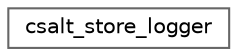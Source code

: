 digraph "Graphical Class Hierarchy"
{
 // LATEX_PDF_SIZE
  bgcolor="transparent";
  edge [fontname=Helvetica,fontsize=10,labelfontname=Helvetica,labelfontsize=10];
  node [fontname=Helvetica,fontsize=10,shape=box,height=0.2,width=0.4];
  rankdir="LR";
  Node0 [id="Node000000",label="csalt_store_logger",height=0.2,width=0.4,color="grey40", fillcolor="white", style="filled",URL="$structcsalt__store__logger.html",tooltip="This type decorates a store, providing customizable logging output."];
}
